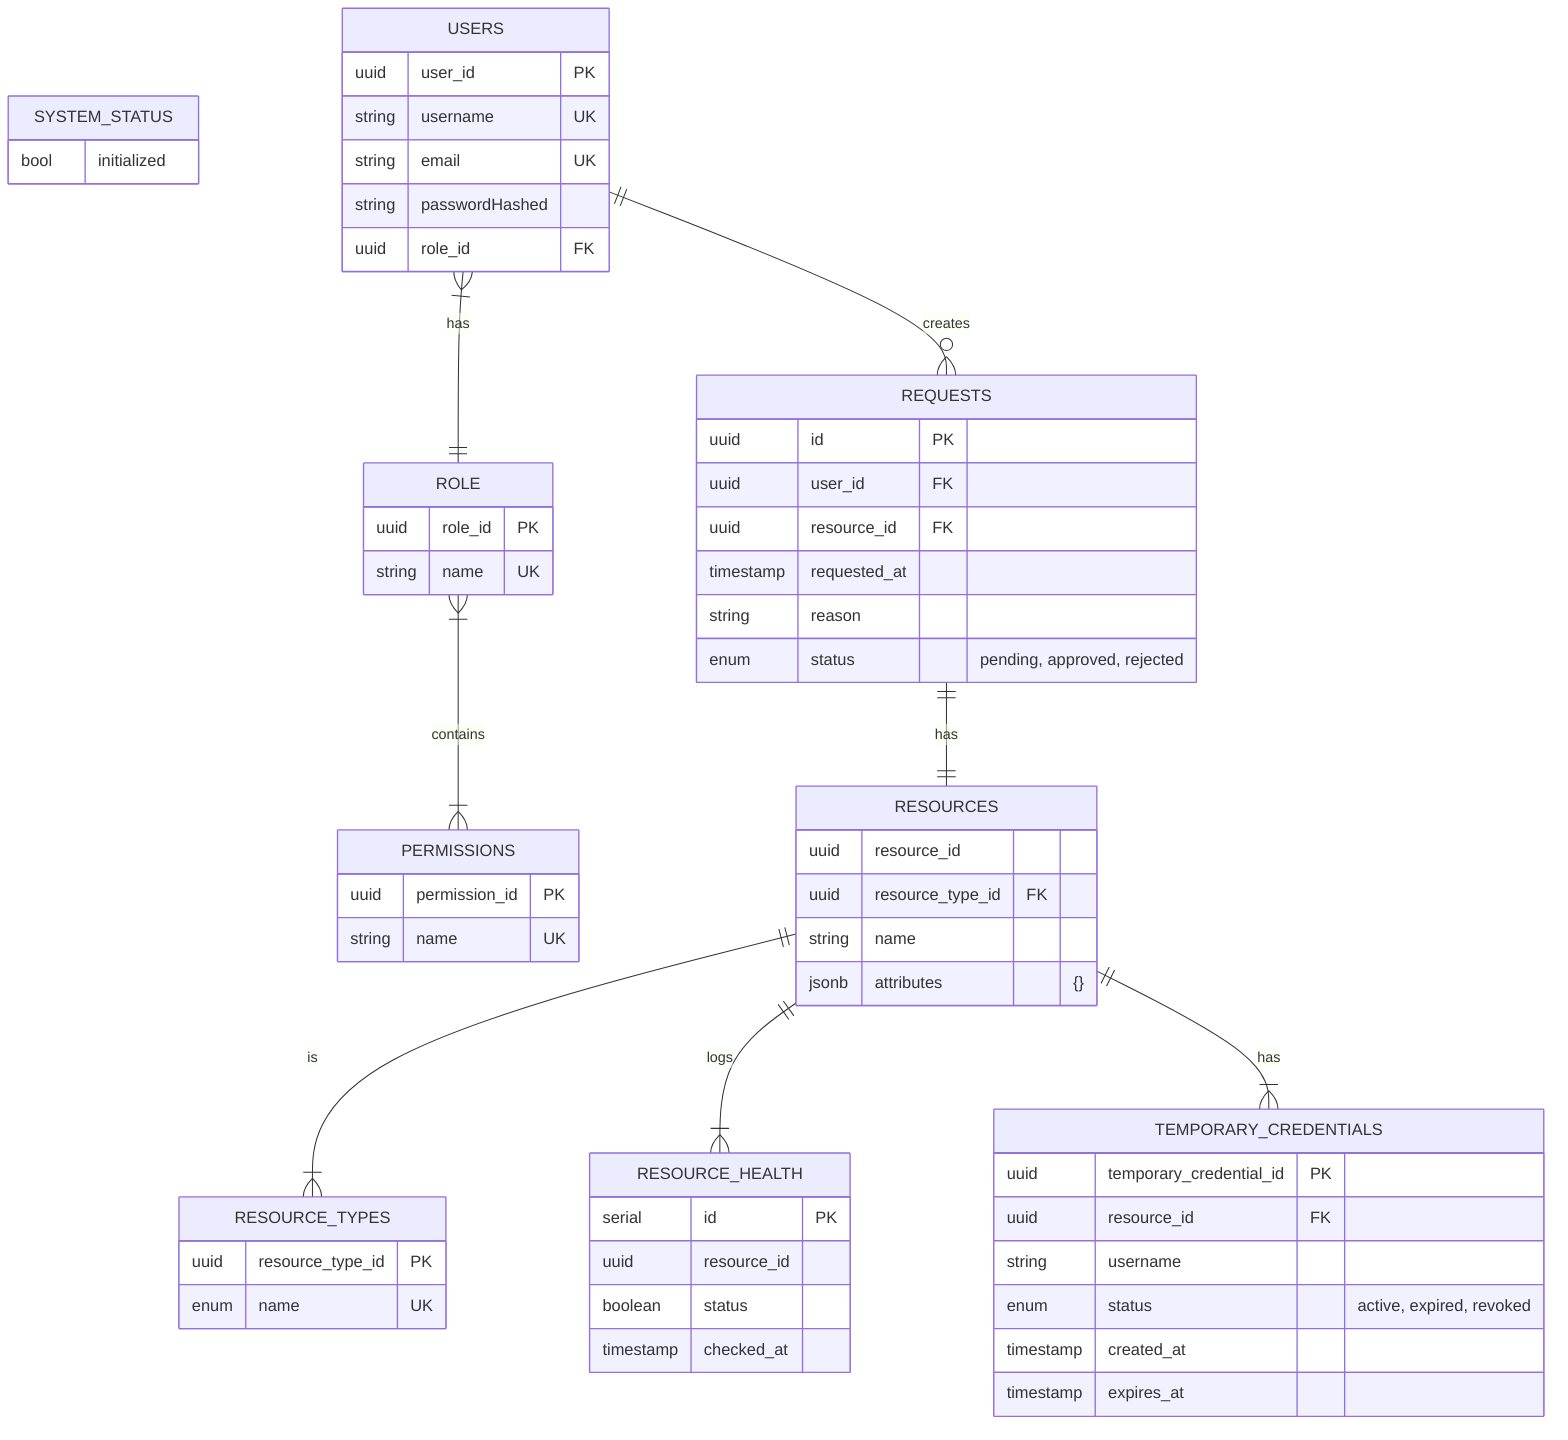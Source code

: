erDiagram
    SYSTEM_STATUS {
      bool initialized
    }

    USERS }|--|| ROLE : has
    USERS ||--o{ REQUESTS : creates 
    USERS {
        uuid user_id PK
        string username UK
        string email UK
        string passwordHashed
        uuid role_id FK
    }

    ROLE }|--|{ PERMISSIONS : contains
    ROLE {
        uuid role_id PK
        string name UK
    }

    PERMISSIONS {
      uuid permission_id PK
      string name UK
    }

    RESOURCES ||--|{ RESOURCE_TYPES : is
    RESOURCES ||--|{ RESOURCE_HEALTH : logs
    RESOURCES ||--|{ TEMPORARY_CREDENTIALS : has
    RESOURCES {
      uuid resource_id
      uuid resource_type_id FK
      string name
      jsonb attributes "{}"
    }

    RESOURCE_TYPES {
      uuid resource_type_id PK
      enum name UK
    }

    REQUESTS ||--|| RESOURCES : has
    REQUESTS {
      uuid id PK
      uuid user_id FK
      uuid resource_id FK
      timestamp requested_at
      string reason
      enum status "pending, approved, rejected"
    }

    RESOURCE_HEALTH {
      serial id PK
      uuid resource_id
      boolean status
      timestamp checked_at
    }

    TEMPORARY_CREDENTIALS {
      uuid temporary_credential_id PK
      uuid resource_id FK
      string username
      enum status "active, expired, revoked"
      timestamp created_at
      timestamp expires_at
    }